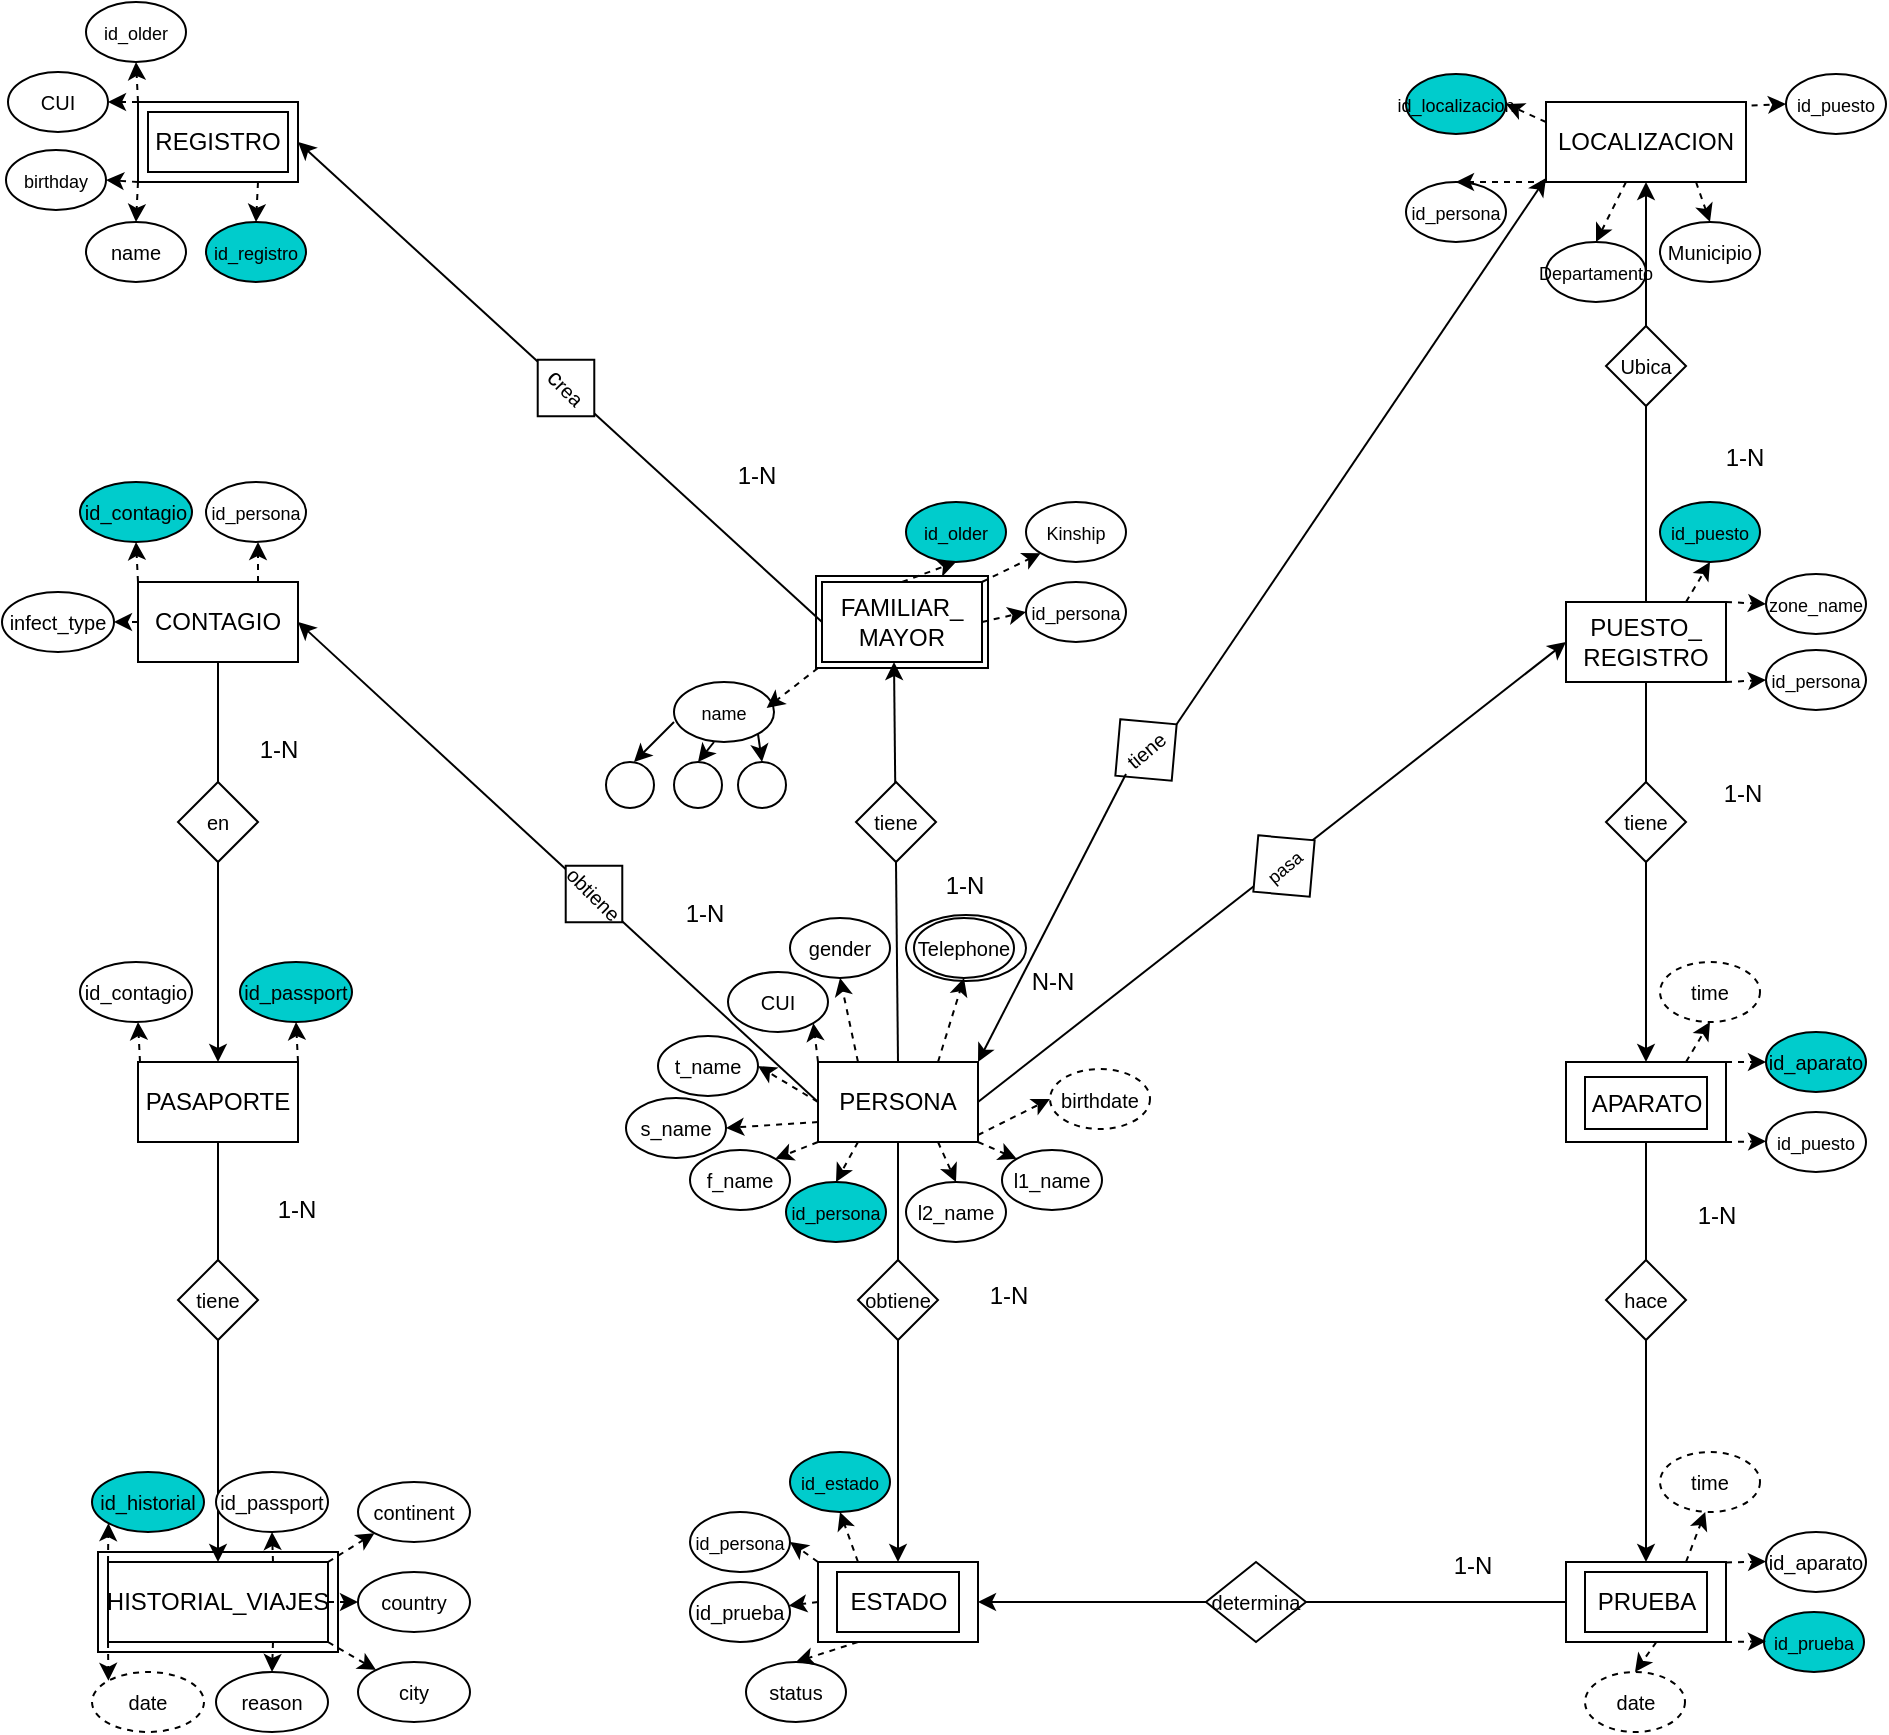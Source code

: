 <mxfile version="13.0.3" type="device"><diagram id="SX3s9hVF5Kx6RBMDzuKG" name="Page-1"><mxGraphModel dx="1865" dy="1785" grid="1" gridSize="10" guides="1" tooltips="1" connect="1" arrows="1" fold="1" page="1" pageScale="1" pageWidth="827" pageHeight="1169" math="0" shadow="0"><root><mxCell id="0"/><mxCell id="1" parent="0"/><mxCell id="0Iq-gsj_hMmjnx_0IwqP-28" value="" style="ellipse;whiteSpace=wrap;html=1;" parent="1" vertex="1"><mxGeometry x="400" y="406.5" width="60" height="33" as="geometry"/></mxCell><mxCell id="0Iq-gsj_hMmjnx_0IwqP-24" value="" style="rounded=0;whiteSpace=wrap;html=1;" parent="1" vertex="1"><mxGeometry x="355" y="237" width="86" height="46" as="geometry"/></mxCell><mxCell id="0Iq-gsj_hMmjnx_0IwqP-23" value="" style="rounded=0;whiteSpace=wrap;html=1;" parent="1" vertex="1"><mxGeometry x="-4" y="725" width="120" height="50" as="geometry"/></mxCell><mxCell id="p5GDVux92AeBcx5SAfXW-1" value="PERSONA" style="rounded=0;whiteSpace=wrap;html=1;" parent="1" vertex="1"><mxGeometry x="356" y="480" width="80" height="40" as="geometry"/></mxCell><mxCell id="p5GDVux92AeBcx5SAfXW-2" value="APARATO" style="rounded=0;whiteSpace=wrap;html=1;" parent="1" vertex="1"><mxGeometry x="730" y="480" width="80" height="40" as="geometry"/></mxCell><mxCell id="p5GDVux92AeBcx5SAfXW-3" value="FAMILIAR_&lt;br&gt;MAYOR" style="rounded=0;whiteSpace=wrap;html=1;" parent="1" vertex="1"><mxGeometry x="358" y="240" width="80" height="40" as="geometry"/></mxCell><mxCell id="p5GDVux92AeBcx5SAfXW-4" value="REGISTRO" style="rounded=0;whiteSpace=wrap;html=1;" parent="1" vertex="1"><mxGeometry x="16" width="80" height="40" as="geometry"/></mxCell><mxCell id="p5GDVux92AeBcx5SAfXW-5" value="PASAPORTE" style="rounded=0;whiteSpace=wrap;html=1;" parent="1" vertex="1"><mxGeometry x="16" y="480" width="80" height="40" as="geometry"/></mxCell><mxCell id="p5GDVux92AeBcx5SAfXW-6" value="HISTORIAL_VIAJES" style="rounded=0;whiteSpace=wrap;html=1;" parent="1" vertex="1"><mxGeometry x="1" y="730" width="110" height="40" as="geometry"/></mxCell><mxCell id="p5GDVux92AeBcx5SAfXW-7" value="PUESTO_&lt;br&gt;REGISTRO" style="rounded=0;whiteSpace=wrap;html=1;" parent="1" vertex="1"><mxGeometry x="730" y="250" width="80" height="40" as="geometry"/></mxCell><mxCell id="p5GDVux92AeBcx5SAfXW-8" value="LOCALIZACION" style="rounded=0;whiteSpace=wrap;html=1;" parent="1" vertex="1"><mxGeometry x="720" width="100" height="40" as="geometry"/></mxCell><mxCell id="p5GDVux92AeBcx5SAfXW-12" value="ESTADO" style="rounded=0;whiteSpace=wrap;html=1;" parent="1" vertex="1"><mxGeometry x="356" y="730" width="80" height="40" as="geometry"/></mxCell><mxCell id="p5GDVux92AeBcx5SAfXW-13" value="CONTAGIO" style="rounded=0;whiteSpace=wrap;html=1;" parent="1" vertex="1"><mxGeometry x="16" y="240" width="80" height="40" as="geometry"/></mxCell><mxCell id="p5GDVux92AeBcx5SAfXW-14" value="PRUEBA" style="rounded=0;whiteSpace=wrap;html=1;" parent="1" vertex="1"><mxGeometry x="730" y="730" width="80" height="40" as="geometry"/></mxCell><mxCell id="p5GDVux92AeBcx5SAfXW-20" style="edgeStyle=orthogonalEdgeStyle;rounded=0;orthogonalLoop=1;jettySize=auto;html=1;exitX=0.5;exitY=1;exitDx=0;exitDy=0;" parent="1" source="p5GDVux92AeBcx5SAfXW-12" target="p5GDVux92AeBcx5SAfXW-12" edge="1"><mxGeometry relative="1" as="geometry"/></mxCell><mxCell id="p5GDVux92AeBcx5SAfXW-21" value="" style="endArrow=classic;html=1;exitX=0.5;exitY=1;exitDx=0;exitDy=0;entryX=0.5;entryY=0;entryDx=0;entryDy=0;" parent="1" source="p5GDVux92AeBcx5SAfXW-2" target="p5GDVux92AeBcx5SAfXW-14" edge="1"><mxGeometry width="50" height="50" relative="1" as="geometry"><mxPoint x="902" y="500" as="sourcePoint"/><mxPoint x="952" y="450" as="targetPoint"/></mxGeometry></mxCell><mxCell id="p5GDVux92AeBcx5SAfXW-22" value="" style="endArrow=classic;html=1;entryX=1;entryY=0.5;entryDx=0;entryDy=0;exitX=0;exitY=0.5;exitDx=0;exitDy=0;" parent="1" source="p5GDVux92AeBcx5SAfXW-14" target="p5GDVux92AeBcx5SAfXW-12" edge="1"><mxGeometry width="50" height="50" relative="1" as="geometry"><mxPoint x="780" y="590" as="sourcePoint"/><mxPoint x="830" y="540" as="targetPoint"/></mxGeometry></mxCell><mxCell id="p5GDVux92AeBcx5SAfXW-23" value="" style="endArrow=classic;html=1;exitX=0.5;exitY=1;exitDx=0;exitDy=0;entryX=0.5;entryY=0;entryDx=0;entryDy=0;" parent="1" source="p5GDVux92AeBcx5SAfXW-7" target="p5GDVux92AeBcx5SAfXW-2" edge="1"><mxGeometry width="50" height="50" relative="1" as="geometry"><mxPoint x="902" y="390" as="sourcePoint"/><mxPoint x="952" y="340" as="targetPoint"/></mxGeometry></mxCell><mxCell id="p5GDVux92AeBcx5SAfXW-24" value="" style="endArrow=classic;html=1;exitX=1;exitY=0.5;exitDx=0;exitDy=0;entryX=0;entryY=0.5;entryDx=0;entryDy=0;" parent="1" source="p5GDVux92AeBcx5SAfXW-1" target="p5GDVux92AeBcx5SAfXW-7" edge="1"><mxGeometry width="50" height="50" relative="1" as="geometry"><mxPoint x="780" y="390" as="sourcePoint"/><mxPoint x="830" y="340" as="targetPoint"/></mxGeometry></mxCell><mxCell id="p5GDVux92AeBcx5SAfXW-25" value="" style="endArrow=classic;html=1;exitX=0.5;exitY=0;exitDx=0;exitDy=0;entryX=0.5;entryY=1;entryDx=0;entryDy=0;" parent="1" source="p5GDVux92AeBcx5SAfXW-1" edge="1"><mxGeometry width="50" height="50" relative="1" as="geometry"><mxPoint x="392" y="441" as="sourcePoint"/><mxPoint x="394" y="280" as="targetPoint"/></mxGeometry></mxCell><mxCell id="p5GDVux92AeBcx5SAfXW-26" value="" style="endArrow=classic;html=1;entryX=0.5;entryY=1;entryDx=0;entryDy=0;" parent="1" target="p5GDVux92AeBcx5SAfXW-8" edge="1"><mxGeometry width="50" height="50" relative="1" as="geometry"><mxPoint x="770" y="250" as="sourcePoint"/><mxPoint x="952" y="340" as="targetPoint"/></mxGeometry></mxCell><mxCell id="p5GDVux92AeBcx5SAfXW-28" value="" style="endArrow=classic;html=1;entryX=1;entryY=0.5;entryDx=0;entryDy=0;exitX=0;exitY=0.5;exitDx=0;exitDy=0;" parent="1" source="p5GDVux92AeBcx5SAfXW-3" target="p5GDVux92AeBcx5SAfXW-4" edge="1"><mxGeometry width="50" height="50" relative="1" as="geometry"><mxPoint x="720" y="390" as="sourcePoint"/><mxPoint x="770" y="340" as="targetPoint"/></mxGeometry></mxCell><mxCell id="p5GDVux92AeBcx5SAfXW-29" value="" style="endArrow=classic;html=1;exitX=0;exitY=0.5;exitDx=0;exitDy=0;entryX=1;entryY=0.5;entryDx=0;entryDy=0;" parent="1" source="p5GDVux92AeBcx5SAfXW-1" target="p5GDVux92AeBcx5SAfXW-13" edge="1"><mxGeometry width="50" height="50" relative="1" as="geometry"><mxPoint x="720" y="390" as="sourcePoint"/><mxPoint x="770" y="340" as="targetPoint"/></mxGeometry></mxCell><mxCell id="p5GDVux92AeBcx5SAfXW-30" value="" style="endArrow=classic;html=1;entryX=0.5;entryY=0;entryDx=0;entryDy=0;exitX=0.5;exitY=1;exitDx=0;exitDy=0;" parent="1" source="p5GDVux92AeBcx5SAfXW-13" target="p5GDVux92AeBcx5SAfXW-5" edge="1"><mxGeometry width="50" height="50" relative="1" as="geometry"><mxPoint x="-124" y="560" as="sourcePoint"/><mxPoint x="-74" y="510" as="targetPoint"/></mxGeometry></mxCell><mxCell id="p5GDVux92AeBcx5SAfXW-31" value="" style="endArrow=classic;html=1;exitX=0.5;exitY=1;exitDx=0;exitDy=0;entryX=0.5;entryY=0;entryDx=0;entryDy=0;" parent="1" source="p5GDVux92AeBcx5SAfXW-5" target="p5GDVux92AeBcx5SAfXW-6" edge="1"><mxGeometry width="50" height="50" relative="1" as="geometry"><mxPoint x="616" y="500" as="sourcePoint"/><mxPoint x="56" y="720" as="targetPoint"/></mxGeometry></mxCell><mxCell id="p5GDVux92AeBcx5SAfXW-32" value="" style="endArrow=classic;html=1;exitX=0.5;exitY=1;exitDx=0;exitDy=0;entryX=0.5;entryY=0;entryDx=0;entryDy=0;" parent="1" source="p5GDVux92AeBcx5SAfXW-1" target="p5GDVux92AeBcx5SAfXW-12" edge="1"><mxGeometry width="50" height="50" relative="1" as="geometry"><mxPoint x="720" y="500" as="sourcePoint"/><mxPoint x="770" y="450" as="targetPoint"/></mxGeometry></mxCell><mxCell id="p5GDVux92AeBcx5SAfXW-38" value="&lt;font size=&quot;1&quot;&gt;Ubica&lt;/font&gt;" style="rhombus;whiteSpace=wrap;html=1;" parent="1" vertex="1"><mxGeometry x="750" y="112" width="40" height="40" as="geometry"/></mxCell><mxCell id="p5GDVux92AeBcx5SAfXW-40" value="&lt;font style=&quot;font-size: 9px&quot;&gt;pasa&lt;/font&gt;" style="rhombus;whiteSpace=wrap;html=1;rotation=-40;" parent="1" vertex="1"><mxGeometry x="569" y="362" width="40" height="40" as="geometry"/></mxCell><mxCell id="p5GDVux92AeBcx5SAfXW-41" value="c&lt;font size=&quot;1&quot;&gt;rea&lt;/font&gt;" style="rhombus;whiteSpace=wrap;html=1;rotation=45;direction=west;" parent="1" vertex="1"><mxGeometry x="210" y="123" width="40" height="40" as="geometry"/></mxCell><mxCell id="p5GDVux92AeBcx5SAfXW-44" value="&lt;font size=&quot;1&quot;&gt;obtiene&lt;/font&gt;" style="rhombus;whiteSpace=wrap;html=1;rotation=45;direction=west;" parent="1" vertex="1"><mxGeometry x="224" y="376" width="40" height="40" as="geometry"/></mxCell><mxCell id="p5GDVux92AeBcx5SAfXW-46" value="&lt;font size=&quot;1&quot;&gt;en&lt;/font&gt;" style="rhombus;whiteSpace=wrap;html=1;" parent="1" vertex="1"><mxGeometry x="36" y="340" width="40" height="40" as="geometry"/></mxCell><mxCell id="p5GDVux92AeBcx5SAfXW-47" value="&lt;font size=&quot;1&quot;&gt;tiene&lt;/font&gt;" style="rhombus;whiteSpace=wrap;html=1;" parent="1" vertex="1"><mxGeometry x="36" y="579" width="40" height="40" as="geometry"/></mxCell><mxCell id="p5GDVux92AeBcx5SAfXW-48" value="&lt;font size=&quot;1&quot;&gt;tiene&lt;/font&gt;" style="rhombus;whiteSpace=wrap;html=1;" parent="1" vertex="1"><mxGeometry x="375" y="340" width="40" height="40" as="geometry"/></mxCell><mxCell id="p5GDVux92AeBcx5SAfXW-49" value="&lt;font size=&quot;1&quot;&gt;obtiene&lt;/font&gt;" style="rhombus;whiteSpace=wrap;html=1;" parent="1" vertex="1"><mxGeometry x="376" y="579" width="40" height="40" as="geometry"/></mxCell><mxCell id="p5GDVux92AeBcx5SAfXW-50" value="&lt;font size=&quot;1&quot;&gt;tiene&lt;/font&gt;" style="rhombus;whiteSpace=wrap;html=1;" parent="1" vertex="1"><mxGeometry x="750" y="340" width="40" height="40" as="geometry"/></mxCell><mxCell id="p5GDVux92AeBcx5SAfXW-51" value="&lt;font style=&quot;font-size: 10px&quot;&gt;determina&lt;/font&gt;" style="rhombus;whiteSpace=wrap;html=1;" parent="1" vertex="1"><mxGeometry x="550" y="730" width="50" height="40" as="geometry"/></mxCell><mxCell id="p5GDVux92AeBcx5SAfXW-52" value="&lt;font size=&quot;1&quot;&gt;hace&lt;/font&gt;" style="rhombus;whiteSpace=wrap;html=1;" parent="1" vertex="1"><mxGeometry x="750" y="579" width="40" height="40" as="geometry"/></mxCell><mxCell id="p5GDVux92AeBcx5SAfXW-54" value="&lt;font style=&quot;font-size: 9px&quot;&gt;id_persona&lt;/font&gt;" style="ellipse;whiteSpace=wrap;html=1;fillColor=#00CCCC;" parent="1" vertex="1"><mxGeometry x="340" y="540" width="50" height="30" as="geometry"/></mxCell><mxCell id="p5GDVux92AeBcx5SAfXW-58" value="&lt;font size=&quot;1&quot;&gt;s_name&lt;/font&gt;" style="ellipse;whiteSpace=wrap;html=1;" parent="1" vertex="1"><mxGeometry x="260" y="498" width="50" height="30" as="geometry"/></mxCell><mxCell id="p5GDVux92AeBcx5SAfXW-60" value="&lt;font size=&quot;1&quot;&gt;f_name&lt;/font&gt;" style="ellipse;whiteSpace=wrap;html=1;" parent="1" vertex="1"><mxGeometry x="292" y="524" width="50" height="30" as="geometry"/></mxCell><mxCell id="p5GDVux92AeBcx5SAfXW-61" value="&lt;font size=&quot;1&quot;&gt;t_name&lt;/font&gt;" style="ellipse;whiteSpace=wrap;html=1;" parent="1" vertex="1"><mxGeometry x="276" y="467" width="50" height="30" as="geometry"/></mxCell><mxCell id="p5GDVux92AeBcx5SAfXW-62" value="&lt;font size=&quot;1&quot;&gt;l1_name&lt;/font&gt;" style="ellipse;whiteSpace=wrap;html=1;" parent="1" vertex="1"><mxGeometry x="448" y="524" width="50" height="30" as="geometry"/></mxCell><mxCell id="p5GDVux92AeBcx5SAfXW-63" value="&lt;font size=&quot;1&quot;&gt;l2_name&lt;/font&gt;" style="ellipse;whiteSpace=wrap;html=1;" parent="1" vertex="1"><mxGeometry x="400" y="540" width="50" height="30" as="geometry"/></mxCell><mxCell id="p5GDVux92AeBcx5SAfXW-65" value="&lt;font size=&quot;1&quot;&gt;birthdate&lt;/font&gt;" style="ellipse;whiteSpace=wrap;html=1;shadow=0;dashed=1;" parent="1" vertex="1"><mxGeometry x="472" y="483.5" width="50" height="30" as="geometry"/></mxCell><mxCell id="p5GDVux92AeBcx5SAfXW-68" value="&lt;font size=&quot;1&quot;&gt;gender&lt;/font&gt;" style="ellipse;whiteSpace=wrap;html=1;" parent="1" vertex="1"><mxGeometry x="342" y="408" width="50" height="30" as="geometry"/></mxCell><mxCell id="p5GDVux92AeBcx5SAfXW-69" value="&lt;font size=&quot;1&quot;&gt;CUI&lt;/font&gt;" style="ellipse;whiteSpace=wrap;html=1;" parent="1" vertex="1"><mxGeometry x="311" y="435" width="50" height="30" as="geometry"/></mxCell><mxCell id="p5GDVux92AeBcx5SAfXW-70" value="&lt;font style=&quot;font-size: 9px&quot;&gt;id_puesto&lt;/font&gt;" style="ellipse;whiteSpace=wrap;html=1;fillColor=#00CCCC;" parent="1" vertex="1"><mxGeometry x="777" y="200" width="50" height="30" as="geometry"/></mxCell><mxCell id="p5GDVux92AeBcx5SAfXW-71" value="&lt;font style=&quot;font-size: 9px&quot;&gt;id_persona&lt;/font&gt;" style="ellipse;whiteSpace=wrap;html=1;" parent="1" vertex="1"><mxGeometry x="830" y="274" width="50" height="30" as="geometry"/></mxCell><mxCell id="p5GDVux92AeBcx5SAfXW-72" value="&lt;font style=&quot;font-size: 9px&quot;&gt;id_persona&lt;/font&gt;" style="ellipse;whiteSpace=wrap;html=1;" parent="1" vertex="1"><mxGeometry x="650" y="40" width="50" height="30" as="geometry"/></mxCell><mxCell id="p5GDVux92AeBcx5SAfXW-73" value="&lt;font size=&quot;1&quot;&gt;Municipio&lt;/font&gt;" style="ellipse;whiteSpace=wrap;html=1;" parent="1" vertex="1"><mxGeometry x="777" y="60" width="50" height="30" as="geometry"/></mxCell><mxCell id="p5GDVux92AeBcx5SAfXW-79" value="&lt;font style=&quot;font-size: 9px&quot;&gt;id_puesto&lt;/font&gt;" style="ellipse;whiteSpace=wrap;html=1;" parent="1" vertex="1"><mxGeometry x="840" y="-14" width="50" height="30" as="geometry"/></mxCell><mxCell id="p5GDVux92AeBcx5SAfXW-81" value="&lt;font style=&quot;font-size: 9px&quot;&gt;id_older&lt;/font&gt;" style="ellipse;whiteSpace=wrap;html=1;fillColor=#00CCCC;" parent="1" vertex="1"><mxGeometry x="400" y="200" width="50" height="30" as="geometry"/></mxCell><mxCell id="p5GDVux92AeBcx5SAfXW-82" value="&lt;font style=&quot;font-size: 9px&quot;&gt;Kinship&lt;/font&gt;" style="ellipse;whiteSpace=wrap;html=1;" parent="1" vertex="1"><mxGeometry x="460" y="200" width="50" height="30" as="geometry"/></mxCell><mxCell id="p5GDVux92AeBcx5SAfXW-83" value="&lt;font style=&quot;font-size: 9px&quot;&gt;id_persona&lt;/font&gt;" style="ellipse;whiteSpace=wrap;html=1;" parent="1" vertex="1"><mxGeometry x="460" y="240" width="50" height="30" as="geometry"/></mxCell><mxCell id="p5GDVux92AeBcx5SAfXW-85" value="&lt;font style=&quot;font-size: 9px&quot;&gt;id_registro&lt;/font&gt;" style="ellipse;whiteSpace=wrap;html=1;fillColor=#00CCCC;" parent="1" vertex="1"><mxGeometry x="50" y="60" width="50" height="30" as="geometry"/></mxCell><mxCell id="p5GDVux92AeBcx5SAfXW-86" value="&lt;font size=&quot;1&quot;&gt;name&lt;/font&gt;" style="ellipse;whiteSpace=wrap;html=1;" parent="1" vertex="1"><mxGeometry x="-10" y="60" width="50" height="30" as="geometry"/></mxCell><mxCell id="p5GDVux92AeBcx5SAfXW-87" value="&lt;font style=&quot;font-size: 9px&quot;&gt;birthday&lt;/font&gt;" style="ellipse;whiteSpace=wrap;html=1;" parent="1" vertex="1"><mxGeometry x="-50" y="24" width="50" height="30" as="geometry"/></mxCell><mxCell id="p5GDVux92AeBcx5SAfXW-88" value="&lt;font size=&quot;1&quot;&gt;CUI&lt;/font&gt;" style="ellipse;whiteSpace=wrap;html=1;" parent="1" vertex="1"><mxGeometry x="-49" y="-15" width="50" height="30" as="geometry"/></mxCell><mxCell id="p5GDVux92AeBcx5SAfXW-89" value="&lt;font style=&quot;font-size: 9px&quot;&gt;id_older&lt;/font&gt;" style="ellipse;whiteSpace=wrap;html=1;" parent="1" vertex="1"><mxGeometry x="-10" y="-50" width="50" height="30" as="geometry"/></mxCell><mxCell id="p5GDVux92AeBcx5SAfXW-90" value="&lt;font style=&quot;font-size: 9px&quot;&gt;id_puesto&lt;/font&gt;" style="ellipse;whiteSpace=wrap;html=1;" parent="1" vertex="1"><mxGeometry x="830" y="505" width="50" height="30" as="geometry"/></mxCell><mxCell id="p5GDVux92AeBcx5SAfXW-91" value="&lt;font size=&quot;1&quot;&gt;id_aparato&lt;/font&gt;" style="ellipse;whiteSpace=wrap;html=1;fillColor=#00CCCC;" parent="1" vertex="1"><mxGeometry x="830" y="465" width="50" height="30" as="geometry"/></mxCell><mxCell id="p5GDVux92AeBcx5SAfXW-92" value="&lt;font style=&quot;font-size: 9px&quot;&gt;zone_name&lt;/font&gt;" style="ellipse;whiteSpace=wrap;html=1;" parent="1" vertex="1"><mxGeometry x="830" y="236" width="50" height="30" as="geometry"/></mxCell><mxCell id="p5GDVux92AeBcx5SAfXW-93" value="&lt;font style=&quot;font-size: 9px&quot;&gt;id_prueba&lt;/font&gt;" style="ellipse;whiteSpace=wrap;html=1;fillColor=#00CCCC;" parent="1" vertex="1"><mxGeometry x="829" y="755" width="50" height="30" as="geometry"/></mxCell><mxCell id="p5GDVux92AeBcx5SAfXW-94" value="&lt;font size=&quot;1&quot;&gt;time&lt;/font&gt;" style="ellipse;whiteSpace=wrap;html=1;dashed=1;" parent="1" vertex="1"><mxGeometry x="777" y="430" width="50" height="30" as="geometry"/></mxCell><mxCell id="p5GDVux92AeBcx5SAfXW-96" value="&lt;font size=&quot;1&quot;&gt;id_aparato&lt;/font&gt;" style="ellipse;whiteSpace=wrap;html=1;" parent="1" vertex="1"><mxGeometry x="830" y="715" width="50" height="30" as="geometry"/></mxCell><mxCell id="p5GDVux92AeBcx5SAfXW-97" value="&lt;font size=&quot;1&quot;&gt;time&lt;/font&gt;" style="ellipse;whiteSpace=wrap;html=1;dashed=1;" parent="1" vertex="1"><mxGeometry x="777" y="675" width="50" height="30" as="geometry"/></mxCell><mxCell id="p5GDVux92AeBcx5SAfXW-98" value="&lt;font size=&quot;1&quot;&gt;id_prueba&lt;/font&gt;" style="ellipse;whiteSpace=wrap;html=1;" parent="1" vertex="1"><mxGeometry x="292" y="740" width="50" height="30" as="geometry"/></mxCell><mxCell id="p5GDVux92AeBcx5SAfXW-99" value="&lt;font style=&quot;font-size: 9px&quot;&gt;id_estado&lt;/font&gt;" style="ellipse;whiteSpace=wrap;html=1;fillColor=#00CCCC;" parent="1" vertex="1"><mxGeometry x="342" y="675" width="50" height="30" as="geometry"/></mxCell><mxCell id="p5GDVux92AeBcx5SAfXW-100" value="&lt;font style=&quot;font-size: 9px&quot;&gt;id_persona&lt;/font&gt;" style="ellipse;whiteSpace=wrap;html=1;" parent="1" vertex="1"><mxGeometry x="292" y="705" width="50" height="30" as="geometry"/></mxCell><mxCell id="p5GDVux92AeBcx5SAfXW-102" value="&lt;font size=&quot;1&quot;&gt;status&lt;/font&gt;" style="ellipse;whiteSpace=wrap;html=1;" parent="1" vertex="1"><mxGeometry x="320" y="780" width="50" height="30" as="geometry"/></mxCell><mxCell id="p5GDVux92AeBcx5SAfXW-103" value="&lt;font style=&quot;font-size: 9px&quot;&gt;id_persona&lt;/font&gt;" style="ellipse;whiteSpace=wrap;html=1;" parent="1" vertex="1"><mxGeometry x="50" y="190" width="50" height="30" as="geometry"/></mxCell><mxCell id="p5GDVux92AeBcx5SAfXW-104" value="&lt;font size=&quot;1&quot;&gt;id_contagio&lt;/font&gt;" style="ellipse;whiteSpace=wrap;html=1;fillColor=#00CCCC;" parent="1" vertex="1"><mxGeometry x="-13" y="190" width="56" height="30" as="geometry"/></mxCell><mxCell id="p5GDVux92AeBcx5SAfXW-105" value="&lt;font size=&quot;1&quot;&gt;infect_type&lt;/font&gt;" style="ellipse;whiteSpace=wrap;html=1;" parent="1" vertex="1"><mxGeometry x="-52" y="245" width="56" height="30" as="geometry"/></mxCell><mxCell id="p5GDVux92AeBcx5SAfXW-106" value="&lt;font size=&quot;1&quot;&gt;id_contagio&lt;/font&gt;" style="ellipse;whiteSpace=wrap;html=1;" parent="1" vertex="1"><mxGeometry x="-13" y="430" width="56" height="30" as="geometry"/></mxCell><mxCell id="p5GDVux92AeBcx5SAfXW-107" value="&lt;font size=&quot;1&quot;&gt;id_passport&lt;/font&gt;" style="ellipse;whiteSpace=wrap;html=1;fillColor=#00CCCC;" parent="1" vertex="1"><mxGeometry x="67" y="430" width="56" height="30" as="geometry"/></mxCell><mxCell id="p5GDVux92AeBcx5SAfXW-108" value="&lt;font size=&quot;1&quot;&gt;id_passport&lt;/font&gt;" style="ellipse;whiteSpace=wrap;html=1;" parent="1" vertex="1"><mxGeometry x="55" y="685" width="56" height="30" as="geometry"/></mxCell><mxCell id="p5GDVux92AeBcx5SAfXW-109" value="&lt;font size=&quot;1&quot;&gt;continent&lt;/font&gt;" style="ellipse;whiteSpace=wrap;html=1;" parent="1" vertex="1"><mxGeometry x="126" y="690" width="56" height="30" as="geometry"/></mxCell><mxCell id="p5GDVux92AeBcx5SAfXW-110" value="&lt;font size=&quot;1&quot;&gt;country&lt;/font&gt;" style="ellipse;whiteSpace=wrap;html=1;" parent="1" vertex="1"><mxGeometry x="126" y="735" width="56" height="30" as="geometry"/></mxCell><mxCell id="p5GDVux92AeBcx5SAfXW-112" value="&lt;font size=&quot;1&quot;&gt;city&lt;/font&gt;" style="ellipse;whiteSpace=wrap;html=1;" parent="1" vertex="1"><mxGeometry x="126" y="780" width="56" height="30" as="geometry"/></mxCell><mxCell id="p5GDVux92AeBcx5SAfXW-118" value="&lt;font size=&quot;1&quot;&gt;reason&lt;/font&gt;" style="ellipse;whiteSpace=wrap;html=1;" parent="1" vertex="1"><mxGeometry x="55" y="785" width="56" height="30" as="geometry"/></mxCell><mxCell id="p5GDVux92AeBcx5SAfXW-119" value="&lt;font size=&quot;1&quot;&gt;date&lt;/font&gt;" style="ellipse;whiteSpace=wrap;html=1;dashed=1;" parent="1" vertex="1"><mxGeometry x="-7" y="785" width="56" height="30" as="geometry"/></mxCell><mxCell id="p5GDVux92AeBcx5SAfXW-120" value="&lt;font size=&quot;1&quot;&gt;id_historial&lt;/font&gt;" style="ellipse;whiteSpace=wrap;html=1;fillColor=#00CCCC;" parent="1" vertex="1"><mxGeometry x="-7" y="685" width="56" height="30" as="geometry"/></mxCell><mxCell id="p5GDVux92AeBcx5SAfXW-126" value="" style="endArrow=classic;html=1;dashed=1;entryX=0.5;entryY=1;entryDx=0;entryDy=0;exitX=0.25;exitY=0;exitDx=0;exitDy=0;" parent="1" source="p5GDVux92AeBcx5SAfXW-1" target="p5GDVux92AeBcx5SAfXW-68" edge="1"><mxGeometry width="50" height="50" relative="1" as="geometry"><mxPoint x="370" y="485" as="sourcePoint"/><mxPoint x="379" y="443" as="targetPoint"/></mxGeometry></mxCell><mxCell id="p5GDVux92AeBcx5SAfXW-127" value="" style="endArrow=classic;html=1;dashed=1;entryX=1;entryY=1;entryDx=0;entryDy=0;exitX=0;exitY=0;exitDx=0;exitDy=0;" parent="1" source="p5GDVux92AeBcx5SAfXW-1" target="p5GDVux92AeBcx5SAfXW-69" edge="1"><mxGeometry width="50" height="50" relative="1" as="geometry"><mxPoint x="386" y="490" as="sourcePoint"/><mxPoint x="377" y="448" as="targetPoint"/></mxGeometry></mxCell><mxCell id="p5GDVux92AeBcx5SAfXW-128" value="" style="endArrow=classic;html=1;dashed=1;entryX=1;entryY=0.5;entryDx=0;entryDy=0;" parent="1" target="p5GDVux92AeBcx5SAfXW-61" edge="1"><mxGeometry width="50" height="50" relative="1" as="geometry"><mxPoint x="356" y="500" as="sourcePoint"/><mxPoint x="377" y="448" as="targetPoint"/></mxGeometry></mxCell><mxCell id="p5GDVux92AeBcx5SAfXW-129" value="" style="endArrow=classic;html=1;dashed=1;entryX=1;entryY=0.5;entryDx=0;entryDy=0;exitX=0;exitY=0.75;exitDx=0;exitDy=0;" parent="1" source="p5GDVux92AeBcx5SAfXW-1" target="p5GDVux92AeBcx5SAfXW-58" edge="1"><mxGeometry width="50" height="50" relative="1" as="geometry"><mxPoint x="366" y="500" as="sourcePoint"/><mxPoint x="336" y="492" as="targetPoint"/></mxGeometry></mxCell><mxCell id="p5GDVux92AeBcx5SAfXW-130" value="" style="endArrow=classic;html=1;dashed=1;entryX=1;entryY=0;entryDx=0;entryDy=0;exitX=0;exitY=1;exitDx=0;exitDy=0;" parent="1" source="p5GDVux92AeBcx5SAfXW-1" target="p5GDVux92AeBcx5SAfXW-60" edge="1"><mxGeometry width="50" height="50" relative="1" as="geometry"><mxPoint x="366" y="520" as="sourcePoint"/><mxPoint x="320" y="523" as="targetPoint"/></mxGeometry></mxCell><mxCell id="p5GDVux92AeBcx5SAfXW-131" value="" style="endArrow=classic;html=1;dashed=1;entryX=0.5;entryY=0;entryDx=0;entryDy=0;exitX=0.25;exitY=1;exitDx=0;exitDy=0;" parent="1" source="p5GDVux92AeBcx5SAfXW-1" target="p5GDVux92AeBcx5SAfXW-54" edge="1"><mxGeometry width="50" height="50" relative="1" as="geometry"><mxPoint x="376" y="530" as="sourcePoint"/><mxPoint x="330" y="533" as="targetPoint"/></mxGeometry></mxCell><mxCell id="p5GDVux92AeBcx5SAfXW-132" value="" style="endArrow=classic;html=1;dashed=1;entryX=0.5;entryY=0;entryDx=0;entryDy=0;exitX=0.75;exitY=1;exitDx=0;exitDy=0;" parent="1" source="p5GDVux92AeBcx5SAfXW-1" target="p5GDVux92AeBcx5SAfXW-63" edge="1"><mxGeometry width="50" height="50" relative="1" as="geometry"><mxPoint x="386" y="530" as="sourcePoint"/><mxPoint x="375" y="550" as="targetPoint"/></mxGeometry></mxCell><mxCell id="p5GDVux92AeBcx5SAfXW-133" value="" style="endArrow=classic;html=1;dashed=1;entryX=0;entryY=0;entryDx=0;entryDy=0;exitX=1;exitY=1;exitDx=0;exitDy=0;" parent="1" source="p5GDVux92AeBcx5SAfXW-1" target="p5GDVux92AeBcx5SAfXW-62" edge="1"><mxGeometry width="50" height="50" relative="1" as="geometry"><mxPoint x="426" y="530" as="sourcePoint"/><mxPoint x="435" y="550" as="targetPoint"/></mxGeometry></mxCell><mxCell id="p5GDVux92AeBcx5SAfXW-135" value="" style="endArrow=classic;html=1;dashed=1;entryX=0;entryY=0.5;entryDx=0;entryDy=0;exitX=1;exitY=0.5;exitDx=0;exitDy=0;" parent="1" target="p5GDVux92AeBcx5SAfXW-65" edge="1"><mxGeometry width="50" height="50" relative="1" as="geometry"><mxPoint x="436" y="516.5" as="sourcePoint"/><mxPoint x="455" y="586.5" as="targetPoint"/></mxGeometry></mxCell><mxCell id="p5GDVux92AeBcx5SAfXW-136" value="" style="endArrow=classic;html=1;dashed=1;entryX=0.5;entryY=1;entryDx=0;entryDy=0;exitX=0.25;exitY=0;exitDx=0;exitDy=0;" parent="1" source="p5GDVux92AeBcx5SAfXW-12" target="p5GDVux92AeBcx5SAfXW-99" edge="1"><mxGeometry width="50" height="50" relative="1" as="geometry"><mxPoint x="426" y="530" as="sourcePoint"/><mxPoint x="435" y="550" as="targetPoint"/></mxGeometry></mxCell><mxCell id="p5GDVux92AeBcx5SAfXW-138" value="" style="endArrow=classic;html=1;dashed=1;entryX=1;entryY=0.5;entryDx=0;entryDy=0;exitX=0;exitY=0;exitDx=0;exitDy=0;" parent="1" source="p5GDVux92AeBcx5SAfXW-12" target="p5GDVux92AeBcx5SAfXW-100" edge="1"><mxGeometry width="50" height="50" relative="1" as="geometry"><mxPoint x="386" y="740" as="sourcePoint"/><mxPoint x="377" y="715" as="targetPoint"/></mxGeometry></mxCell><mxCell id="p5GDVux92AeBcx5SAfXW-139" value="" style="endArrow=classic;html=1;dashed=1;exitX=0;exitY=0.5;exitDx=0;exitDy=0;" parent="1" source="p5GDVux92AeBcx5SAfXW-12" target="p5GDVux92AeBcx5SAfXW-98" edge="1"><mxGeometry width="50" height="50" relative="1" as="geometry"><mxPoint x="396" y="750" as="sourcePoint"/><mxPoint x="387" y="725" as="targetPoint"/></mxGeometry></mxCell><mxCell id="p5GDVux92AeBcx5SAfXW-140" value="" style="endArrow=classic;html=1;dashed=1;exitX=0.25;exitY=1;exitDx=0;exitDy=0;entryX=0.5;entryY=0;entryDx=0;entryDy=0;" parent="1" source="p5GDVux92AeBcx5SAfXW-12" target="p5GDVux92AeBcx5SAfXW-102" edge="1"><mxGeometry width="50" height="50" relative="1" as="geometry"><mxPoint x="366" y="760" as="sourcePoint"/><mxPoint x="351.533" y="762.114" as="targetPoint"/></mxGeometry></mxCell><mxCell id="p5GDVux92AeBcx5SAfXW-142" value="" style="endArrow=classic;html=1;dashed=1;entryX=0.5;entryY=1;entryDx=0;entryDy=0;exitX=0.5;exitY=0;exitDx=0;exitDy=0;" parent="1" source="p5GDVux92AeBcx5SAfXW-3" target="p5GDVux92AeBcx5SAfXW-81" edge="1"><mxGeometry width="50" height="50" relative="1" as="geometry"><mxPoint x="400" y="240" as="sourcePoint"/><mxPoint x="409" y="198" as="targetPoint"/></mxGeometry></mxCell><mxCell id="p5GDVux92AeBcx5SAfXW-143" value="" style="endArrow=classic;html=1;dashed=1;entryX=0;entryY=1;entryDx=0;entryDy=0;exitX=1;exitY=0;exitDx=0;exitDy=0;" parent="1" source="p5GDVux92AeBcx5SAfXW-3" target="p5GDVux92AeBcx5SAfXW-82" edge="1"><mxGeometry width="50" height="50" relative="1" as="geometry"><mxPoint x="440" y="240" as="sourcePoint"/><mxPoint x="435" y="240" as="targetPoint"/></mxGeometry></mxCell><mxCell id="p5GDVux92AeBcx5SAfXW-144" value="" style="endArrow=classic;html=1;dashed=1;entryX=0;entryY=0.5;entryDx=0;entryDy=0;exitX=1;exitY=0.5;exitDx=0;exitDy=0;" parent="1" source="p5GDVux92AeBcx5SAfXW-3" target="p5GDVux92AeBcx5SAfXW-83" edge="1"><mxGeometry width="50" height="50" relative="1" as="geometry"><mxPoint x="448" y="250" as="sourcePoint"/><mxPoint x="477.275" y="235.578" as="targetPoint"/></mxGeometry></mxCell><mxCell id="p5GDVux92AeBcx5SAfXW-149" value="" style="endArrow=classic;html=1;dashed=1;entryX=0.5;entryY=0;entryDx=0;entryDy=0;" parent="1" target="p5GDVux92AeBcx5SAfXW-72" edge="1"><mxGeometry width="50" height="50" relative="1" as="geometry"><mxPoint x="720" y="40" as="sourcePoint"/><mxPoint x="685" y="39.6" as="targetPoint"/></mxGeometry></mxCell><mxCell id="p5GDVux92AeBcx5SAfXW-150" value="" style="endArrow=classic;html=1;dashed=1;entryX=0.5;entryY=0;entryDx=0;entryDy=0;exitX=0.75;exitY=1;exitDx=0;exitDy=0;" parent="1" source="p5GDVux92AeBcx5SAfXW-8" target="p5GDVux92AeBcx5SAfXW-73" edge="1"><mxGeometry width="50" height="50" relative="1" as="geometry"><mxPoint x="755" y="50" as="sourcePoint"/><mxPoint x="745" y="70" as="targetPoint"/></mxGeometry></mxCell><mxCell id="p5GDVux92AeBcx5SAfXW-152" value="" style="endArrow=classic;html=1;dashed=1;entryX=0;entryY=0.5;entryDx=0;entryDy=0;exitX=1.028;exitY=0.045;exitDx=0;exitDy=0;exitPerimeter=0;" parent="1" source="p5GDVux92AeBcx5SAfXW-8" target="p5GDVux92AeBcx5SAfXW-79" edge="1"><mxGeometry width="50" height="50" relative="1" as="geometry"><mxPoint x="815" y="60" as="sourcePoint"/><mxPoint x="822" y="80" as="targetPoint"/></mxGeometry></mxCell><mxCell id="p5GDVux92AeBcx5SAfXW-153" value="" style="endArrow=classic;html=1;dashed=1;entryX=0;entryY=0.5;entryDx=0;entryDy=0;exitX=1;exitY=1;exitDx=0;exitDy=0;" parent="1" source="p5GDVux92AeBcx5SAfXW-7" target="p5GDVux92AeBcx5SAfXW-71" edge="1"><mxGeometry width="50" height="50" relative="1" as="geometry"><mxPoint x="700" y="245" as="sourcePoint"/><mxPoint x="690" y="265" as="targetPoint"/></mxGeometry></mxCell><mxCell id="p5GDVux92AeBcx5SAfXW-154" value="" style="endArrow=classic;html=1;dashed=1;entryX=0;entryY=0.5;entryDx=0;entryDy=0;exitX=1;exitY=0;exitDx=0;exitDy=0;" parent="1" source="p5GDVux92AeBcx5SAfXW-7" target="p5GDVux92AeBcx5SAfXW-92" edge="1"><mxGeometry width="50" height="50" relative="1" as="geometry"><mxPoint x="820" y="300" as="sourcePoint"/><mxPoint x="840" y="299" as="targetPoint"/></mxGeometry></mxCell><mxCell id="p5GDVux92AeBcx5SAfXW-155" value="" style="endArrow=classic;html=1;dashed=1;entryX=0.5;entryY=1;entryDx=0;entryDy=0;exitX=0.75;exitY=0;exitDx=0;exitDy=0;" parent="1" source="p5GDVux92AeBcx5SAfXW-7" target="p5GDVux92AeBcx5SAfXW-70" edge="1"><mxGeometry width="50" height="50" relative="1" as="geometry"><mxPoint x="830" y="310" as="sourcePoint"/><mxPoint x="850" y="309" as="targetPoint"/></mxGeometry></mxCell><mxCell id="p5GDVux92AeBcx5SAfXW-156" value="" style="endArrow=classic;html=1;dashed=1;entryX=0.5;entryY=1;entryDx=0;entryDy=0;exitX=0.75;exitY=0;exitDx=0;exitDy=0;" parent="1" source="p5GDVux92AeBcx5SAfXW-2" target="p5GDVux92AeBcx5SAfXW-94" edge="1"><mxGeometry width="50" height="50" relative="1" as="geometry"><mxPoint x="790" y="480" as="sourcePoint"/><mxPoint x="810" y="479" as="targetPoint"/></mxGeometry></mxCell><mxCell id="p5GDVux92AeBcx5SAfXW-157" value="" style="endArrow=classic;html=1;dashed=1;entryX=0;entryY=0.5;entryDx=0;entryDy=0;exitX=1;exitY=0;exitDx=0;exitDy=0;" parent="1" source="p5GDVux92AeBcx5SAfXW-2" target="p5GDVux92AeBcx5SAfXW-91" edge="1"><mxGeometry width="50" height="50" relative="1" as="geometry"><mxPoint x="800" y="490" as="sourcePoint"/><mxPoint x="812" y="470" as="targetPoint"/></mxGeometry></mxCell><mxCell id="p5GDVux92AeBcx5SAfXW-158" value="" style="endArrow=classic;html=1;dashed=1;entryX=0;entryY=0.5;entryDx=0;entryDy=0;exitX=1;exitY=1;exitDx=0;exitDy=0;" parent="1" source="p5GDVux92AeBcx5SAfXW-2" edge="1"><mxGeometry width="50" height="50" relative="1" as="geometry"><mxPoint x="810" y="519.6" as="sourcePoint"/><mxPoint x="830" y="519.6" as="targetPoint"/></mxGeometry></mxCell><mxCell id="p5GDVux92AeBcx5SAfXW-160" value="" style="endArrow=classic;html=1;dashed=1;entryX=0;entryY=0.5;entryDx=0;entryDy=0;exitX=1;exitY=1;exitDx=0;exitDy=0;" parent="1" edge="1"><mxGeometry width="50" height="50" relative="1" as="geometry"><mxPoint x="810" y="730.2" as="sourcePoint"/><mxPoint x="830" y="729.8" as="targetPoint"/></mxGeometry></mxCell><mxCell id="p5GDVux92AeBcx5SAfXW-161" value="" style="endArrow=classic;html=1;dashed=1;entryX=0;entryY=0.5;entryDx=0;entryDy=0;exitX=1;exitY=1;exitDx=0;exitDy=0;" parent="1" edge="1"><mxGeometry width="50" height="50" relative="1" as="geometry"><mxPoint x="810" y="770.0" as="sourcePoint"/><mxPoint x="830" y="769.6" as="targetPoint"/></mxGeometry></mxCell><mxCell id="p5GDVux92AeBcx5SAfXW-162" value="" style="endArrow=classic;html=1;dashed=1;entryX=0.452;entryY=1;entryDx=0;entryDy=0;exitX=0.75;exitY=0;exitDx=0;exitDy=0;entryPerimeter=0;" parent="1" source="p5GDVux92AeBcx5SAfXW-14" target="p5GDVux92AeBcx5SAfXW-97" edge="1"><mxGeometry width="50" height="50" relative="1" as="geometry"><mxPoint x="830" y="750.2" as="sourcePoint"/><mxPoint x="850" y="749.8" as="targetPoint"/></mxGeometry></mxCell><mxCell id="p5GDVux92AeBcx5SAfXW-163" value="" style="endArrow=classic;html=1;dashed=1;entryX=0.5;entryY=0;entryDx=0;entryDy=0;exitX=0;exitY=1;exitDx=0;exitDy=0;" parent="1" source="p5GDVux92AeBcx5SAfXW-4" target="p5GDVux92AeBcx5SAfXW-86" edge="1"><mxGeometry width="50" height="50" relative="1" as="geometry"><mxPoint x="12" y="35" as="sourcePoint"/><mxPoint x="1" y="65" as="targetPoint"/></mxGeometry></mxCell><mxCell id="p5GDVux92AeBcx5SAfXW-165" value="" style="endArrow=classic;html=1;dashed=1;entryX=0.5;entryY=0;entryDx=0;entryDy=0;exitX=0.75;exitY=1;exitDx=0;exitDy=0;" parent="1" source="p5GDVux92AeBcx5SAfXW-4" target="p5GDVux92AeBcx5SAfXW-85" edge="1"><mxGeometry width="50" height="50" relative="1" as="geometry"><mxPoint x="26" y="50" as="sourcePoint"/><mxPoint x="25" y="70" as="targetPoint"/></mxGeometry></mxCell><mxCell id="p5GDVux92AeBcx5SAfXW-166" value="" style="endArrow=classic;html=1;dashed=1;entryX=1;entryY=0.5;entryDx=0;entryDy=0;exitX=0;exitY=1;exitDx=0;exitDy=0;" parent="1" source="p5GDVux92AeBcx5SAfXW-4" target="p5GDVux92AeBcx5SAfXW-87" edge="1"><mxGeometry width="50" height="50" relative="1" as="geometry"><mxPoint x="20" y="39" as="sourcePoint"/><mxPoint x="35" y="80" as="targetPoint"/></mxGeometry></mxCell><mxCell id="p5GDVux92AeBcx5SAfXW-167" value="" style="endArrow=classic;html=1;dashed=1;entryX=1;entryY=0.5;entryDx=0;entryDy=0;exitX=0;exitY=0;exitDx=0;exitDy=0;" parent="1" source="p5GDVux92AeBcx5SAfXW-4" target="p5GDVux92AeBcx5SAfXW-88" edge="1"><mxGeometry width="50" height="50" relative="1" as="geometry"><mxPoint x="46" y="70" as="sourcePoint"/><mxPoint x="45" y="90" as="targetPoint"/></mxGeometry></mxCell><mxCell id="p5GDVux92AeBcx5SAfXW-168" value="" style="endArrow=classic;html=1;dashed=1;entryX=0.5;entryY=1;entryDx=0;entryDy=0;exitX=0;exitY=0;exitDx=0;exitDy=0;" parent="1" source="p5GDVux92AeBcx5SAfXW-4" target="p5GDVux92AeBcx5SAfXW-89" edge="1"><mxGeometry width="50" height="50" relative="1" as="geometry"><mxPoint x="56" y="80" as="sourcePoint"/><mxPoint x="55" y="100" as="targetPoint"/></mxGeometry></mxCell><mxCell id="p5GDVux92AeBcx5SAfXW-170" value="" style="endArrow=classic;html=1;dashed=1;entryX=1;entryY=0.5;entryDx=0;entryDy=0;exitX=0;exitY=0.5;exitDx=0;exitDy=0;" parent="1" source="p5GDVux92AeBcx5SAfXW-13" target="p5GDVux92AeBcx5SAfXW-105" edge="1"><mxGeometry width="50" height="50" relative="1" as="geometry"><mxPoint x="5" y="266" as="sourcePoint"/><mxPoint x="4" y="286" as="targetPoint"/></mxGeometry></mxCell><mxCell id="p5GDVux92AeBcx5SAfXW-172" value="" style="endArrow=classic;html=1;dashed=1;entryX=0.5;entryY=1;entryDx=0;entryDy=0;exitX=0;exitY=0;exitDx=0;exitDy=0;" parent="1" source="p5GDVux92AeBcx5SAfXW-13" target="p5GDVux92AeBcx5SAfXW-104" edge="1"><mxGeometry width="50" height="50" relative="1" as="geometry"><mxPoint x="15" y="240" as="sourcePoint"/><mxPoint x="14" y="270" as="targetPoint"/></mxGeometry></mxCell><mxCell id="p5GDVux92AeBcx5SAfXW-173" value="" style="endArrow=classic;html=1;dashed=1;entryX=0.5;entryY=1;entryDx=0;entryDy=0;exitX=0.75;exitY=0;exitDx=0;exitDy=0;" parent="1" source="p5GDVux92AeBcx5SAfXW-13" edge="1"><mxGeometry width="50" height="50" relative="1" as="geometry"><mxPoint x="77" y="240" as="sourcePoint"/><mxPoint x="76" y="220" as="targetPoint"/></mxGeometry></mxCell><mxCell id="p5GDVux92AeBcx5SAfXW-174" value="" style="endArrow=classic;html=1;dashed=1;entryX=0.5;entryY=1;entryDx=0;entryDy=0;exitX=0;exitY=0;exitDx=0;exitDy=0;" parent="1" edge="1"><mxGeometry width="50" height="50" relative="1" as="geometry"><mxPoint x="17" y="480" as="sourcePoint"/><mxPoint x="16" y="460" as="targetPoint"/></mxGeometry></mxCell><mxCell id="p5GDVux92AeBcx5SAfXW-175" value="" style="endArrow=classic;html=1;dashed=1;entryX=0.5;entryY=1;entryDx=0;entryDy=0;exitX=0;exitY=0;exitDx=0;exitDy=0;" parent="1" edge="1"><mxGeometry width="50" height="50" relative="1" as="geometry"><mxPoint x="96" y="480" as="sourcePoint"/><mxPoint x="95" y="460" as="targetPoint"/></mxGeometry></mxCell><mxCell id="p5GDVux92AeBcx5SAfXW-177" value="" style="endArrow=classic;html=1;dashed=1;entryX=0;entryY=0;entryDx=0;entryDy=0;exitX=0;exitY=1;exitDx=0;exitDy=0;" parent="1" target="p5GDVux92AeBcx5SAfXW-119" edge="1"><mxGeometry width="50" height="50" relative="1" as="geometry"><mxPoint x="1" y="770" as="sourcePoint"/><mxPoint x="0.201" y="789.393" as="targetPoint"/></mxGeometry></mxCell><mxCell id="p5GDVux92AeBcx5SAfXW-178" value="" style="endArrow=classic;html=1;dashed=1;entryX=0;entryY=1;entryDx=0;entryDy=0;exitX=0;exitY=0;exitDx=0;exitDy=0;" parent="1" source="p5GDVux92AeBcx5SAfXW-6" target="p5GDVux92AeBcx5SAfXW-120" edge="1"><mxGeometry width="50" height="50" relative="1" as="geometry"><mxPoint x="11" y="780" as="sourcePoint"/><mxPoint x="11.201" y="799.393" as="targetPoint"/></mxGeometry></mxCell><mxCell id="p5GDVux92AeBcx5SAfXW-179" value="" style="endArrow=classic;html=1;dashed=1;entryX=0.5;entryY=0;entryDx=0;entryDy=0;exitX=0.75;exitY=1;exitDx=0;exitDy=0;" parent="1" source="p5GDVux92AeBcx5SAfXW-6" target="p5GDVux92AeBcx5SAfXW-118" edge="1"><mxGeometry width="50" height="50" relative="1" as="geometry"><mxPoint x="60" y="770" as="sourcePoint"/><mxPoint x="60.201" y="789.393" as="targetPoint"/></mxGeometry></mxCell><mxCell id="p5GDVux92AeBcx5SAfXW-180" value="" style="endArrow=classic;html=1;dashed=1;entryX=0.5;entryY=1;entryDx=0;entryDy=0;exitX=0.75;exitY=0;exitDx=0;exitDy=0;" parent="1" source="p5GDVux92AeBcx5SAfXW-6" target="p5GDVux92AeBcx5SAfXW-108" edge="1"><mxGeometry width="50" height="50" relative="1" as="geometry"><mxPoint x="93.5" y="780" as="sourcePoint"/><mxPoint x="93" y="795" as="targetPoint"/></mxGeometry></mxCell><mxCell id="p5GDVux92AeBcx5SAfXW-181" value="" style="endArrow=classic;html=1;dashed=1;entryX=0;entryY=1;entryDx=0;entryDy=0;exitX=1;exitY=0;exitDx=0;exitDy=0;" parent="1" source="p5GDVux92AeBcx5SAfXW-6" target="p5GDVux92AeBcx5SAfXW-109" edge="1"><mxGeometry width="50" height="50" relative="1" as="geometry"><mxPoint x="93.5" y="740" as="sourcePoint"/><mxPoint x="93" y="725" as="targetPoint"/></mxGeometry></mxCell><mxCell id="p5GDVux92AeBcx5SAfXW-182" value="" style="endArrow=classic;html=1;dashed=1;exitX=1;exitY=1;exitDx=0;exitDy=0;" parent="1" source="p5GDVux92AeBcx5SAfXW-6" target="p5GDVux92AeBcx5SAfXW-112" edge="1"><mxGeometry width="50" height="50" relative="1" as="geometry"><mxPoint x="121" y="740" as="sourcePoint"/><mxPoint x="144.201" y="725.607" as="targetPoint"/></mxGeometry></mxCell><mxCell id="p5GDVux92AeBcx5SAfXW-183" value="" style="endArrow=classic;html=1;dashed=1;exitX=1;exitY=0.5;exitDx=0;exitDy=0;entryX=0;entryY=0.5;entryDx=0;entryDy=0;" parent="1" source="p5GDVux92AeBcx5SAfXW-6" target="p5GDVux92AeBcx5SAfXW-110" edge="1"><mxGeometry width="50" height="50" relative="1" as="geometry"><mxPoint x="121" y="780" as="sourcePoint"/><mxPoint x="145.026" y="793.969" as="targetPoint"/></mxGeometry></mxCell><mxCell id="GZaxStI3B-SvdMNGlpwX-17" value="&lt;font size=&quot;1&quot;&gt;tiene&lt;/font&gt;" style="rhombus;whiteSpace=wrap;html=1;rotation=-40;" parent="1" vertex="1"><mxGeometry x="500" y="304" width="40" height="40" as="geometry"/></mxCell><mxCell id="KRSxksaRjixkn5Mlq1lZ-1" value="&lt;font style=&quot;font-size: 9px&quot;&gt;Departamento&lt;/font&gt;" style="ellipse;whiteSpace=wrap;html=1;" parent="1" vertex="1"><mxGeometry x="720" y="70" width="50" height="30" as="geometry"/></mxCell><mxCell id="KRSxksaRjixkn5Mlq1lZ-2" value="" style="endArrow=classic;html=1;dashed=1;entryX=0.5;entryY=0;entryDx=0;entryDy=0;" parent="1" target="KRSxksaRjixkn5Mlq1lZ-1" edge="1"><mxGeometry width="50" height="50" relative="1" as="geometry"><mxPoint x="760" y="40" as="sourcePoint"/><mxPoint x="720" y="70" as="targetPoint"/></mxGeometry></mxCell><mxCell id="0Iq-gsj_hMmjnx_0IwqP-1" value="&lt;font style=&quot;font-size: 9px&quot;&gt;id_localizacion&lt;/font&gt;" style="ellipse;whiteSpace=wrap;html=1;fillColor=#00CCCC;" parent="1" vertex="1"><mxGeometry x="650" y="-14" width="50" height="30" as="geometry"/></mxCell><mxCell id="0Iq-gsj_hMmjnx_0IwqP-2" value="" style="endArrow=classic;html=1;dashed=1;exitX=0;exitY=0.25;exitDx=0;exitDy=0;entryX=1;entryY=0.5;entryDx=0;entryDy=0;" parent="1" source="p5GDVux92AeBcx5SAfXW-8" target="0Iq-gsj_hMmjnx_0IwqP-1" edge="1"><mxGeometry width="50" height="50" relative="1" as="geometry"><mxPoint x="730" y="50" as="sourcePoint"/><mxPoint x="610" y="60" as="targetPoint"/></mxGeometry></mxCell><mxCell id="0Iq-gsj_hMmjnx_0IwqP-3" value="1-N" style="text;html=1;align=center;verticalAlign=middle;resizable=0;points=[];autosize=1;" parent="1" vertex="1"><mxGeometry x="310" y="177" width="30" height="20" as="geometry"/></mxCell><mxCell id="0Iq-gsj_hMmjnx_0IwqP-4" value="1-N" style="text;html=1;align=center;verticalAlign=middle;resizable=0;points=[];autosize=1;" parent="1" vertex="1"><mxGeometry x="80" y="544" width="30" height="20" as="geometry"/></mxCell><mxCell id="0Iq-gsj_hMmjnx_0IwqP-5" value="1-N" style="text;html=1;align=center;verticalAlign=middle;resizable=0;points=[];autosize=1;" parent="1" vertex="1"><mxGeometry x="436" y="587" width="30" height="20" as="geometry"/></mxCell><mxCell id="0Iq-gsj_hMmjnx_0IwqP-6" value="1-N" style="text;html=1;align=center;verticalAlign=middle;resizable=0;points=[];autosize=1;" parent="1" vertex="1"><mxGeometry x="668" y="722" width="30" height="20" as="geometry"/></mxCell><mxCell id="0Iq-gsj_hMmjnx_0IwqP-7" value="1-N" style="text;html=1;align=center;verticalAlign=middle;resizable=0;points=[];autosize=1;" parent="1" vertex="1"><mxGeometry x="790" y="547" width="30" height="20" as="geometry"/></mxCell><mxCell id="0Iq-gsj_hMmjnx_0IwqP-8" value="1-N" style="text;html=1;align=center;verticalAlign=middle;resizable=0;points=[];autosize=1;" parent="1" vertex="1"><mxGeometry x="414" y="382" width="30" height="20" as="geometry"/></mxCell><mxCell id="0Iq-gsj_hMmjnx_0IwqP-9" value="1-N" style="text;html=1;align=center;verticalAlign=middle;resizable=0;points=[];autosize=1;" parent="1" vertex="1"><mxGeometry x="284" y="396" width="30" height="20" as="geometry"/></mxCell><mxCell id="0Iq-gsj_hMmjnx_0IwqP-10" value="N-N" style="text;html=1;align=center;verticalAlign=middle;resizable=0;points=[];autosize=1;" parent="1" vertex="1"><mxGeometry x="453" y="430" width="40" height="20" as="geometry"/></mxCell><mxCell id="0Iq-gsj_hMmjnx_0IwqP-12" value="" style="endArrow=classic;html=1;entryX=1;entryY=0;entryDx=0;entryDy=0;" parent="1" target="p5GDVux92AeBcx5SAfXW-1" edge="1"><mxGeometry width="50" height="50" relative="1" as="geometry"><mxPoint x="510" y="336" as="sourcePoint"/><mxPoint x="430" y="396" as="targetPoint"/></mxGeometry></mxCell><mxCell id="0Iq-gsj_hMmjnx_0IwqP-13" value="" style="endArrow=classic;html=1;exitX=1;exitY=0.5;exitDx=0;exitDy=0;" parent="1" source="GZaxStI3B-SvdMNGlpwX-17" edge="1"><mxGeometry width="50" height="50" relative="1" as="geometry"><mxPoint x="530" y="320" as="sourcePoint"/><mxPoint x="720" y="38" as="targetPoint"/></mxGeometry></mxCell><mxCell id="0Iq-gsj_hMmjnx_0IwqP-14" value="1-N" style="text;html=1;align=center;verticalAlign=middle;resizable=0;points=[];autosize=1;" parent="1" vertex="1"><mxGeometry x="804" y="168" width="30" height="20" as="geometry"/></mxCell><mxCell id="0Iq-gsj_hMmjnx_0IwqP-15" value="1-N" style="text;html=1;align=center;verticalAlign=middle;resizable=0;points=[];autosize=1;" parent="1" vertex="1"><mxGeometry x="803" y="336" width="30" height="20" as="geometry"/></mxCell><mxCell id="0Iq-gsj_hMmjnx_0IwqP-17" value="1-N" style="text;html=1;align=center;verticalAlign=middle;resizable=0;points=[];autosize=1;" parent="1" vertex="1"><mxGeometry x="71" y="314" width="30" height="20" as="geometry"/></mxCell><mxCell id="0Iq-gsj_hMmjnx_0IwqP-19" value="APARATO" style="rounded=0;whiteSpace=wrap;html=1;" parent="1" vertex="1"><mxGeometry x="739.5" y="487.5" width="61" height="26" as="geometry"/></mxCell><mxCell id="0Iq-gsj_hMmjnx_0IwqP-20" value="PRUEBA" style="rounded=0;whiteSpace=wrap;html=1;" parent="1" vertex="1"><mxGeometry x="739.5" y="735" width="61" height="30" as="geometry"/></mxCell><mxCell id="0Iq-gsj_hMmjnx_0IwqP-21" value="ESTADO" style="rounded=0;whiteSpace=wrap;html=1;" parent="1" vertex="1"><mxGeometry x="365.5" y="735" width="61" height="30" as="geometry"/></mxCell><mxCell id="0Iq-gsj_hMmjnx_0IwqP-25" value="REGISTRO" style="rounded=0;whiteSpace=wrap;html=1;" parent="1" vertex="1"><mxGeometry x="21" y="5" width="70" height="30" as="geometry"/></mxCell><mxCell id="0Iq-gsj_hMmjnx_0IwqP-26" value="&lt;font size=&quot;1&quot;&gt;Telephone&lt;/font&gt;" style="ellipse;whiteSpace=wrap;html=1;" parent="1" vertex="1"><mxGeometry x="404" y="408" width="50" height="30" as="geometry"/></mxCell><mxCell id="0Iq-gsj_hMmjnx_0IwqP-27" value="" style="endArrow=classic;html=1;dashed=1;entryX=0.5;entryY=1;entryDx=0;entryDy=0;exitX=0.75;exitY=0;exitDx=0;exitDy=0;" parent="1" source="p5GDVux92AeBcx5SAfXW-1" target="0Iq-gsj_hMmjnx_0IwqP-26" edge="1"><mxGeometry width="50" height="50" relative="1" as="geometry"><mxPoint x="386" y="490" as="sourcePoint"/><mxPoint x="377" y="448" as="targetPoint"/></mxGeometry></mxCell><mxCell id="F3KxmmGgeRpXD-wTUl_--1" value="&lt;font size=&quot;1&quot;&gt;date&lt;/font&gt;" style="ellipse;whiteSpace=wrap;html=1;dashed=1;" parent="1" vertex="1"><mxGeometry x="739.5" y="785" width="50" height="30" as="geometry"/></mxCell><mxCell id="F3KxmmGgeRpXD-wTUl_--4" value="" style="endArrow=classic;html=1;dashed=1;entryX=0.5;entryY=0;entryDx=0;entryDy=0;" parent="1" target="F3KxmmGgeRpXD-wTUl_--1" edge="1"><mxGeometry width="50" height="50" relative="1" as="geometry"><mxPoint x="775.2" y="770" as="sourcePoint"/><mxPoint x="764.8" y="795" as="targetPoint"/></mxGeometry></mxCell><mxCell id="Hnkp2myJauYQIKVxY6n5-2" value="&lt;font style=&quot;font-size: 9px&quot;&gt;name&lt;/font&gt;" style="ellipse;whiteSpace=wrap;html=1;" vertex="1" parent="1"><mxGeometry x="284" y="290" width="50" height="30" as="geometry"/></mxCell><mxCell id="Hnkp2myJauYQIKVxY6n5-3" value="" style="endArrow=classic;html=1;dashed=1;exitX=1;exitY=0;exitDx=0;exitDy=0;" edge="1" parent="1"><mxGeometry width="50" height="50" relative="1" as="geometry"><mxPoint x="356" y="283" as="sourcePoint"/><mxPoint x="330.32" y="303" as="targetPoint"/></mxGeometry></mxCell><mxCell id="Hnkp2myJauYQIKVxY6n5-4" value="" style="ellipse;whiteSpace=wrap;html=1;" vertex="1" parent="1"><mxGeometry x="250" y="330" width="24" height="23" as="geometry"/></mxCell><mxCell id="Hnkp2myJauYQIKVxY6n5-5" value="" style="ellipse;whiteSpace=wrap;html=1;" vertex="1" parent="1"><mxGeometry x="284" y="330" width="24" height="23" as="geometry"/></mxCell><mxCell id="Hnkp2myJauYQIKVxY6n5-8" value="" style="ellipse;whiteSpace=wrap;html=1;" vertex="1" parent="1"><mxGeometry x="316" y="330" width="24" height="23" as="geometry"/></mxCell><mxCell id="Hnkp2myJauYQIKVxY6n5-13" value="" style="endArrow=classic;html=1;" edge="1" parent="1"><mxGeometry width="50" height="50" relative="1" as="geometry"><mxPoint x="284" y="310" as="sourcePoint"/><mxPoint x="264" y="330" as="targetPoint"/></mxGeometry></mxCell><mxCell id="Hnkp2myJauYQIKVxY6n5-14" value="" style="endArrow=classic;html=1;entryX=0.5;entryY=0;entryDx=0;entryDy=0;" edge="1" parent="1" target="Hnkp2myJauYQIKVxY6n5-5"><mxGeometry width="50" height="50" relative="1" as="geometry"><mxPoint x="304" y="320" as="sourcePoint"/><mxPoint x="284" y="340" as="targetPoint"/></mxGeometry></mxCell><mxCell id="Hnkp2myJauYQIKVxY6n5-15" value="" style="endArrow=classic;html=1;entryX=0.5;entryY=0;entryDx=0;entryDy=0;" edge="1" parent="1" target="Hnkp2myJauYQIKVxY6n5-8"><mxGeometry width="50" height="50" relative="1" as="geometry"><mxPoint x="326" y="316" as="sourcePoint"/><mxPoint x="306" y="336" as="targetPoint"/></mxGeometry></mxCell></root></mxGraphModel></diagram></mxfile>